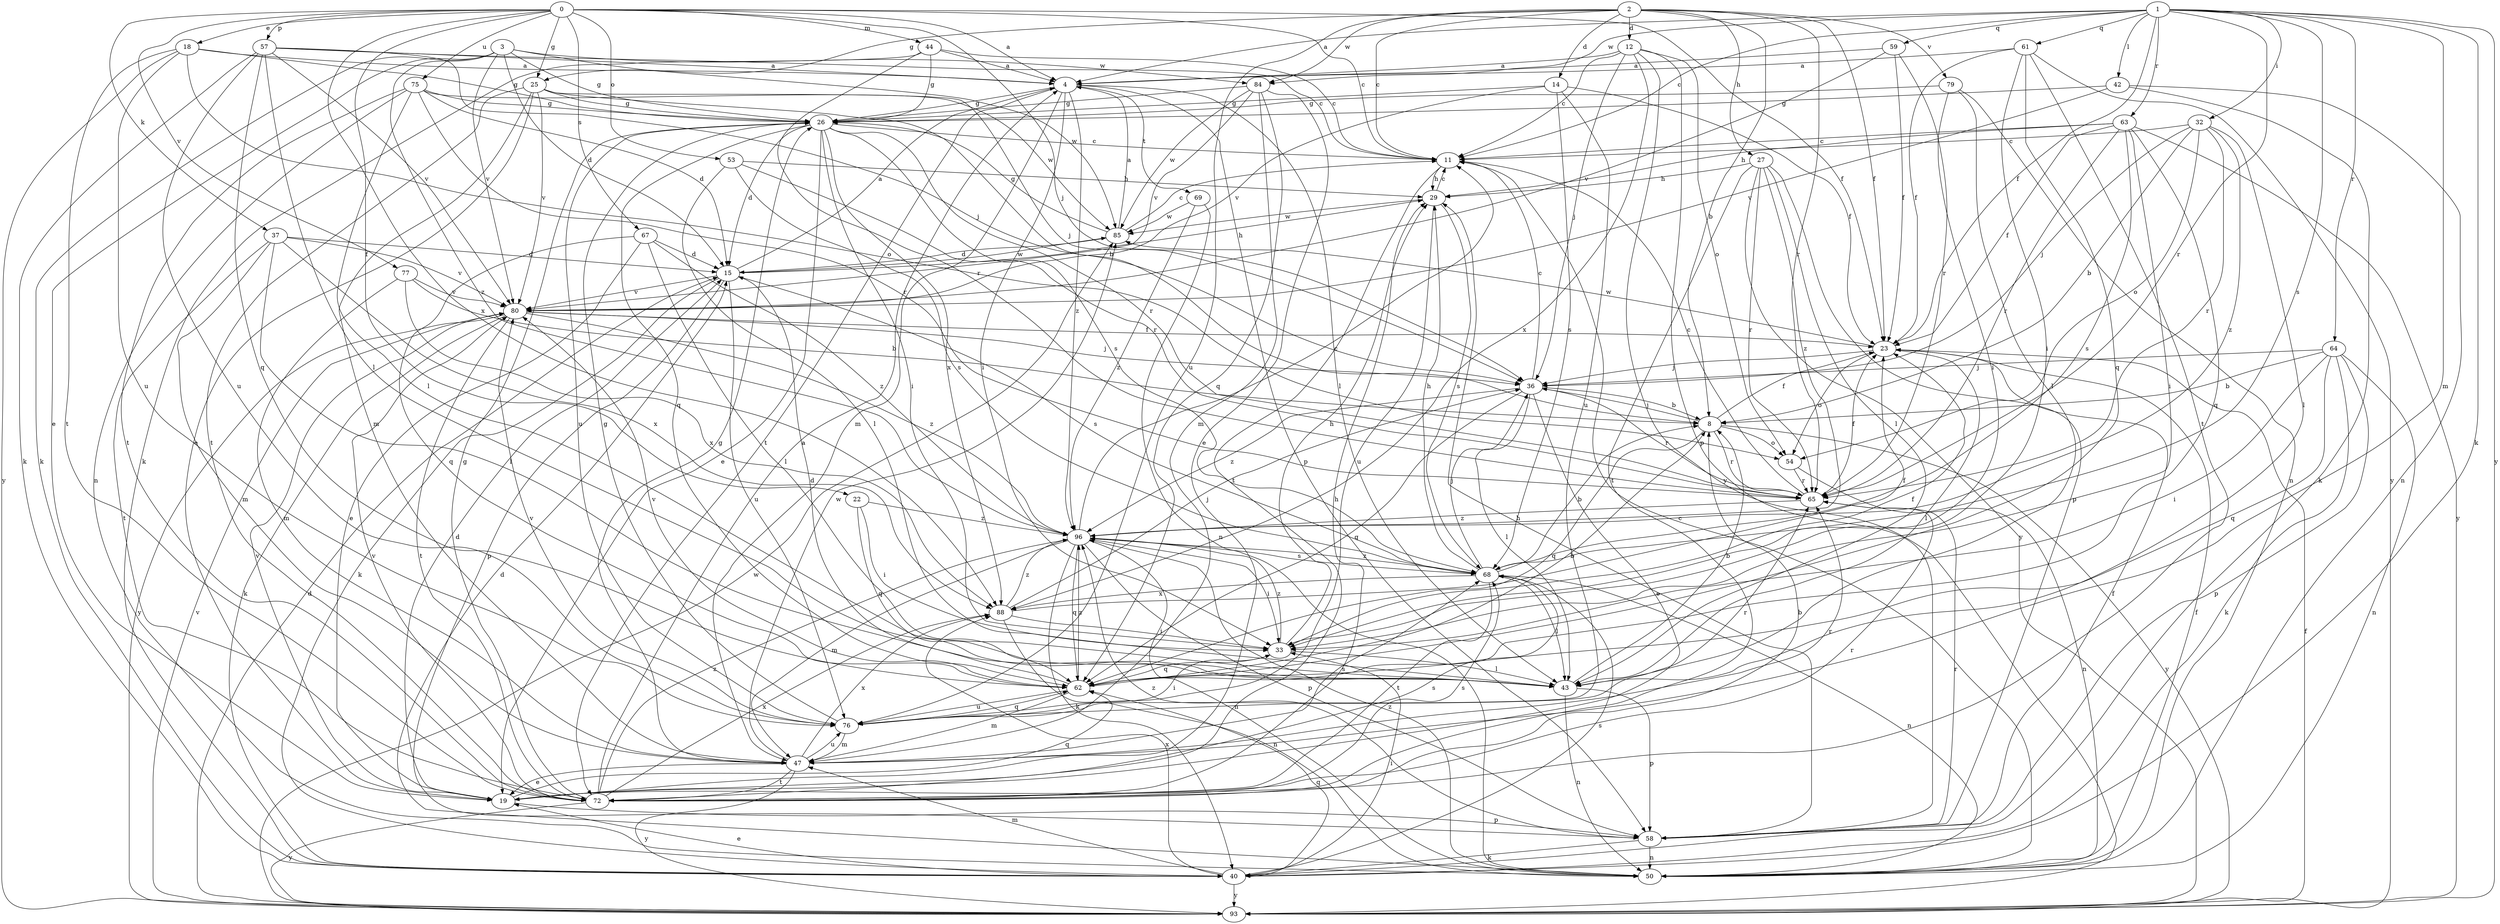 strict digraph  {
0;
1;
2;
3;
4;
8;
11;
12;
14;
15;
18;
19;
22;
23;
25;
26;
27;
29;
32;
33;
36;
37;
40;
42;
43;
44;
47;
50;
53;
54;
57;
58;
59;
61;
62;
63;
64;
65;
67;
68;
69;
72;
75;
76;
77;
79;
80;
84;
85;
88;
93;
96;
0 -> 4  [label=a];
0 -> 11  [label=c];
0 -> 18  [label=e];
0 -> 22  [label=f];
0 -> 23  [label=f];
0 -> 25  [label=g];
0 -> 36  [label=j];
0 -> 37  [label=k];
0 -> 44  [label=m];
0 -> 53  [label=o];
0 -> 57  [label=p];
0 -> 67  [label=s];
0 -> 75  [label=u];
0 -> 77  [label=v];
0 -> 88  [label=x];
1 -> 4  [label=a];
1 -> 11  [label=c];
1 -> 23  [label=f];
1 -> 32  [label=i];
1 -> 40  [label=k];
1 -> 42  [label=l];
1 -> 47  [label=m];
1 -> 59  [label=q];
1 -> 61  [label=q];
1 -> 63  [label=r];
1 -> 64  [label=r];
1 -> 65  [label=r];
1 -> 68  [label=s];
1 -> 84  [label=w];
1 -> 93  [label=y];
2 -> 8  [label=b];
2 -> 11  [label=c];
2 -> 12  [label=d];
2 -> 14  [label=d];
2 -> 23  [label=f];
2 -> 25  [label=g];
2 -> 27  [label=h];
2 -> 65  [label=r];
2 -> 76  [label=u];
2 -> 79  [label=v];
2 -> 84  [label=w];
3 -> 15  [label=d];
3 -> 19  [label=e];
3 -> 26  [label=g];
3 -> 40  [label=k];
3 -> 80  [label=v];
3 -> 84  [label=w];
3 -> 85  [label=w];
3 -> 96  [label=z];
4 -> 26  [label=g];
4 -> 33  [label=i];
4 -> 43  [label=l];
4 -> 47  [label=m];
4 -> 58  [label=p];
4 -> 69  [label=t];
4 -> 72  [label=t];
4 -> 96  [label=z];
8 -> 23  [label=f];
8 -> 36  [label=j];
8 -> 54  [label=o];
8 -> 62  [label=q];
8 -> 65  [label=r];
8 -> 93  [label=y];
11 -> 29  [label=h];
11 -> 72  [label=t];
12 -> 4  [label=a];
12 -> 11  [label=c];
12 -> 36  [label=j];
12 -> 54  [label=o];
12 -> 58  [label=p];
12 -> 88  [label=x];
12 -> 93  [label=y];
14 -> 23  [label=f];
14 -> 26  [label=g];
14 -> 68  [label=s];
14 -> 76  [label=u];
14 -> 80  [label=v];
15 -> 4  [label=a];
15 -> 29  [label=h];
15 -> 40  [label=k];
15 -> 58  [label=p];
15 -> 68  [label=s];
15 -> 76  [label=u];
15 -> 80  [label=v];
15 -> 85  [label=w];
18 -> 4  [label=a];
18 -> 26  [label=g];
18 -> 54  [label=o];
18 -> 72  [label=t];
18 -> 76  [label=u];
18 -> 93  [label=y];
19 -> 15  [label=d];
19 -> 58  [label=p];
19 -> 62  [label=q];
19 -> 65  [label=r];
19 -> 68  [label=s];
19 -> 80  [label=v];
22 -> 33  [label=i];
22 -> 62  [label=q];
22 -> 96  [label=z];
23 -> 36  [label=j];
23 -> 43  [label=l];
23 -> 54  [label=o];
23 -> 85  [label=w];
25 -> 8  [label=b];
25 -> 19  [label=e];
25 -> 26  [label=g];
25 -> 36  [label=j];
25 -> 47  [label=m];
25 -> 72  [label=t];
25 -> 80  [label=v];
26 -> 11  [label=c];
26 -> 15  [label=d];
26 -> 19  [label=e];
26 -> 33  [label=i];
26 -> 62  [label=q];
26 -> 65  [label=r];
26 -> 68  [label=s];
26 -> 76  [label=u];
26 -> 88  [label=x];
27 -> 29  [label=h];
27 -> 43  [label=l];
27 -> 58  [label=p];
27 -> 65  [label=r];
27 -> 72  [label=t];
27 -> 93  [label=y];
27 -> 96  [label=z];
29 -> 11  [label=c];
29 -> 68  [label=s];
29 -> 76  [label=u];
29 -> 85  [label=w];
32 -> 8  [label=b];
32 -> 11  [label=c];
32 -> 36  [label=j];
32 -> 43  [label=l];
32 -> 54  [label=o];
32 -> 65  [label=r];
32 -> 96  [label=z];
33 -> 23  [label=f];
33 -> 29  [label=h];
33 -> 43  [label=l];
33 -> 62  [label=q];
33 -> 96  [label=z];
36 -> 8  [label=b];
36 -> 11  [label=c];
36 -> 19  [label=e];
36 -> 43  [label=l];
36 -> 62  [label=q];
36 -> 65  [label=r];
36 -> 96  [label=z];
37 -> 15  [label=d];
37 -> 43  [label=l];
37 -> 47  [label=m];
37 -> 72  [label=t];
37 -> 80  [label=v];
37 -> 88  [label=x];
40 -> 19  [label=e];
40 -> 33  [label=i];
40 -> 47  [label=m];
40 -> 62  [label=q];
40 -> 68  [label=s];
40 -> 88  [label=x];
40 -> 93  [label=y];
42 -> 26  [label=g];
42 -> 40  [label=k];
42 -> 50  [label=n];
42 -> 80  [label=v];
43 -> 8  [label=b];
43 -> 50  [label=n];
43 -> 58  [label=p];
44 -> 4  [label=a];
44 -> 11  [label=c];
44 -> 26  [label=g];
44 -> 40  [label=k];
44 -> 65  [label=r];
47 -> 19  [label=e];
47 -> 26  [label=g];
47 -> 65  [label=r];
47 -> 68  [label=s];
47 -> 72  [label=t];
47 -> 76  [label=u];
47 -> 85  [label=w];
47 -> 88  [label=x];
47 -> 93  [label=y];
50 -> 11  [label=c];
50 -> 15  [label=d];
50 -> 23  [label=f];
50 -> 96  [label=z];
53 -> 29  [label=h];
53 -> 43  [label=l];
53 -> 65  [label=r];
53 -> 68  [label=s];
54 -> 50  [label=n];
54 -> 65  [label=r];
57 -> 4  [label=a];
57 -> 11  [label=c];
57 -> 36  [label=j];
57 -> 40  [label=k];
57 -> 43  [label=l];
57 -> 62  [label=q];
57 -> 76  [label=u];
57 -> 80  [label=v];
58 -> 23  [label=f];
58 -> 29  [label=h];
58 -> 40  [label=k];
58 -> 50  [label=n];
58 -> 65  [label=r];
58 -> 96  [label=z];
59 -> 4  [label=a];
59 -> 23  [label=f];
59 -> 65  [label=r];
59 -> 80  [label=v];
61 -> 4  [label=a];
61 -> 23  [label=f];
61 -> 33  [label=i];
61 -> 62  [label=q];
61 -> 72  [label=t];
61 -> 93  [label=y];
62 -> 8  [label=b];
62 -> 15  [label=d];
62 -> 47  [label=m];
62 -> 76  [label=u];
62 -> 80  [label=v];
62 -> 96  [label=z];
63 -> 11  [label=c];
63 -> 23  [label=f];
63 -> 29  [label=h];
63 -> 33  [label=i];
63 -> 62  [label=q];
63 -> 65  [label=r];
63 -> 68  [label=s];
63 -> 93  [label=y];
64 -> 8  [label=b];
64 -> 33  [label=i];
64 -> 36  [label=j];
64 -> 40  [label=k];
64 -> 50  [label=n];
64 -> 58  [label=p];
64 -> 62  [label=q];
65 -> 11  [label=c];
65 -> 23  [label=f];
65 -> 96  [label=z];
67 -> 15  [label=d];
67 -> 19  [label=e];
67 -> 43  [label=l];
67 -> 62  [label=q];
67 -> 96  [label=z];
68 -> 8  [label=b];
68 -> 29  [label=h];
68 -> 36  [label=j];
68 -> 43  [label=l];
68 -> 50  [label=n];
68 -> 72  [label=t];
68 -> 88  [label=x];
68 -> 96  [label=z];
69 -> 50  [label=n];
69 -> 85  [label=w];
69 -> 96  [label=z];
72 -> 4  [label=a];
72 -> 8  [label=b];
72 -> 26  [label=g];
72 -> 29  [label=h];
72 -> 68  [label=s];
72 -> 80  [label=v];
72 -> 88  [label=x];
72 -> 93  [label=y];
72 -> 96  [label=z];
75 -> 15  [label=d];
75 -> 26  [label=g];
75 -> 43  [label=l];
75 -> 50  [label=n];
75 -> 65  [label=r];
75 -> 72  [label=t];
75 -> 85  [label=w];
76 -> 26  [label=g];
76 -> 33  [label=i];
76 -> 47  [label=m];
76 -> 62  [label=q];
76 -> 65  [label=r];
76 -> 80  [label=v];
77 -> 8  [label=b];
77 -> 47  [label=m];
77 -> 80  [label=v];
77 -> 88  [label=x];
79 -> 26  [label=g];
79 -> 33  [label=i];
79 -> 43  [label=l];
79 -> 50  [label=n];
80 -> 23  [label=f];
80 -> 36  [label=j];
80 -> 40  [label=k];
80 -> 72  [label=t];
80 -> 93  [label=y];
80 -> 96  [label=z];
84 -> 19  [label=e];
84 -> 26  [label=g];
84 -> 47  [label=m];
84 -> 62  [label=q];
84 -> 80  [label=v];
84 -> 85  [label=w];
85 -> 4  [label=a];
85 -> 11  [label=c];
85 -> 15  [label=d];
85 -> 26  [label=g];
88 -> 23  [label=f];
88 -> 33  [label=i];
88 -> 36  [label=j];
88 -> 50  [label=n];
88 -> 96  [label=z];
93 -> 15  [label=d];
93 -> 23  [label=f];
93 -> 80  [label=v];
93 -> 85  [label=w];
96 -> 11  [label=c];
96 -> 33  [label=i];
96 -> 40  [label=k];
96 -> 47  [label=m];
96 -> 50  [label=n];
96 -> 58  [label=p];
96 -> 62  [label=q];
96 -> 68  [label=s];
}
